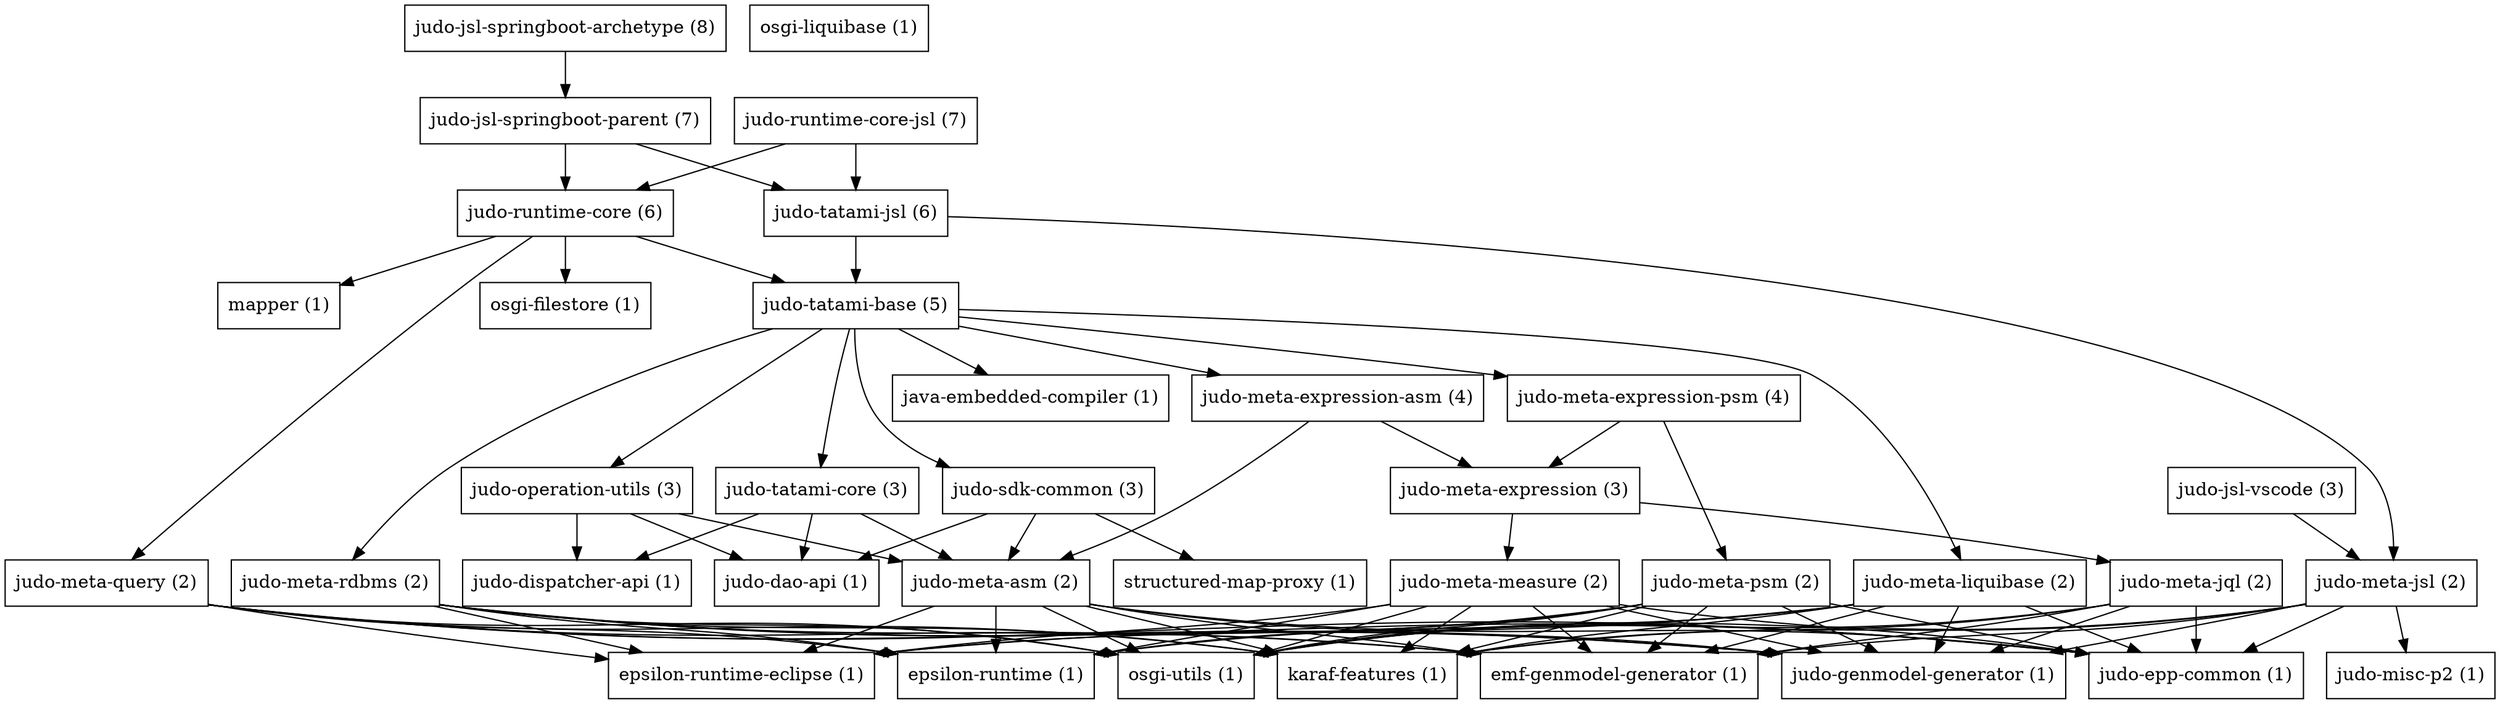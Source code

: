 strict digraph  {
"epsilon-runtime (1)" [label="epsilon-runtime (1)", shape=box];
"epsilon-runtime-eclipse (1)" [label="epsilon-runtime-eclipse (1)", shape=box];
"emf-genmodel-generator (1)" [label="emf-genmodel-generator (1)", shape=box];
"judo-genmodel-generator (1)" [label="judo-genmodel-generator (1)", shape=box];
"judo-epp-common (1)" [label="judo-epp-common (1)", shape=box];
"osgi-utils (1)" [label="osgi-utils (1)", shape=box];
"java-embedded-compiler (1)" [label="java-embedded-compiler (1)", shape=box];
"structured-map-proxy (1)" [label="structured-map-proxy (1)", shape=box];
"karaf-features (1)" [label="karaf-features (1)", shape=box];
"mapper (1)" [label="mapper (1)", shape=box];
"osgi-liquibase (1)" [label="osgi-liquibase (1)", shape=box];
"osgi-filestore (1)" [label="osgi-filestore (1)", shape=box];
"judo-misc-p2 (1)" [label="judo-misc-p2 (1)", shape=box];
"judo-dao-api (1)" [label="judo-dao-api (1)", shape=box];
"judo-dispatcher-api (1)" [label="judo-dispatcher-api (1)", shape=box];
"judo-jsl-vscode (3)" [label="judo-jsl-vscode (3)", shape=box];
"judo-meta-asm (2)" [label="judo-meta-asm (2)", shape=box];
"judo-meta-expression (3)" [label="judo-meta-expression (3)", shape=box];
"judo-meta-expression-asm (4)" [label="judo-meta-expression-asm (4)", shape=box];
"judo-meta-expression-psm (4)" [label="judo-meta-expression-psm (4)", shape=box];
"judo-meta-jql (2)" [label="judo-meta-jql (2)", shape=box];
"judo-meta-jsl (2)" [label="judo-meta-jsl (2)", shape=box];
"judo-meta-liquibase (2)" [label="judo-meta-liquibase (2)", shape=box];
"judo-meta-measure (2)" [label="judo-meta-measure (2)", shape=box];
"judo-meta-psm (2)" [label="judo-meta-psm (2)", shape=box];
"judo-meta-query (2)" [label="judo-meta-query (2)", shape=box];
"judo-meta-rdbms (2)" [label="judo-meta-rdbms (2)", shape=box];
"judo-operation-utils (3)" [label="judo-operation-utils (3)", shape=box];
"judo-runtime-core (6)" [label="judo-runtime-core (6)", shape=box];
"judo-runtime-core-jsl (7)" [label="judo-runtime-core-jsl (7)", shape=box];
"judo-sdk-common (3)" [label="judo-sdk-common (3)", shape=box];
"judo-tatami-base (5)" [label="judo-tatami-base (5)", shape=box];
"judo-tatami-core (3)" [label="judo-tatami-core (3)", shape=box];
"judo-tatami-jsl (6)" [label="judo-tatami-jsl (6)", shape=box];
"judo-jsl-springboot-parent (7)" [label="judo-jsl-springboot-parent (7)", shape=box];
"judo-jsl-springboot-archetype (8)" [label="judo-jsl-springboot-archetype (8)", shape=box];
"judo-jsl-vscode (3)" -> "judo-meta-jsl (2)";
"judo-meta-asm (2)" -> "emf-genmodel-generator (1)";
"judo-meta-asm (2)" -> "karaf-features (1)";
"judo-meta-asm (2)" -> "osgi-utils (1)";
"judo-meta-asm (2)" -> "judo-genmodel-generator (1)";
"judo-meta-asm (2)" -> "epsilon-runtime (1)";
"judo-meta-asm (2)" -> "judo-epp-common (1)";
"judo-meta-asm (2)" -> "epsilon-runtime-eclipse (1)";
"judo-meta-expression (3)" -> "judo-meta-measure (2)";
"judo-meta-expression (3)" -> "judo-meta-jql (2)";
"judo-meta-expression-asm (4)" -> "judo-meta-expression (3)";
"judo-meta-expression-asm (4)" -> "judo-meta-asm (2)";
"judo-meta-expression-psm (4)" -> "judo-meta-psm (2)";
"judo-meta-expression-psm (4)" -> "judo-meta-expression (3)";
"judo-meta-jql (2)" -> "emf-genmodel-generator (1)";
"judo-meta-jql (2)" -> "karaf-features (1)";
"judo-meta-jql (2)" -> "judo-genmodel-generator (1)";
"judo-meta-jql (2)" -> "judo-epp-common (1)";
"judo-meta-jql (2)" -> "osgi-utils (1)";
"judo-meta-jsl (2)" -> "emf-genmodel-generator (1)";
"judo-meta-jsl (2)" -> "karaf-features (1)";
"judo-meta-jsl (2)" -> "judo-misc-p2 (1)";
"judo-meta-jsl (2)" -> "judo-genmodel-generator (1)";
"judo-meta-jsl (2)" -> "judo-epp-common (1)";
"judo-meta-jsl (2)" -> "osgi-utils (1)";
"judo-meta-liquibase (2)" -> "emf-genmodel-generator (1)";
"judo-meta-liquibase (2)" -> "karaf-features (1)";
"judo-meta-liquibase (2)" -> "osgi-utils (1)";
"judo-meta-liquibase (2)" -> "judo-genmodel-generator (1)";
"judo-meta-liquibase (2)" -> "epsilon-runtime (1)";
"judo-meta-liquibase (2)" -> "judo-epp-common (1)";
"judo-meta-liquibase (2)" -> "epsilon-runtime-eclipse (1)";
"judo-meta-measure (2)" -> "emf-genmodel-generator (1)";
"judo-meta-measure (2)" -> "karaf-features (1)";
"judo-meta-measure (2)" -> "osgi-utils (1)";
"judo-meta-measure (2)" -> "judo-genmodel-generator (1)";
"judo-meta-measure (2)" -> "epsilon-runtime (1)";
"judo-meta-measure (2)" -> "judo-epp-common (1)";
"judo-meta-measure (2)" -> "epsilon-runtime-eclipse (1)";
"judo-meta-psm (2)" -> "emf-genmodel-generator (1)";
"judo-meta-psm (2)" -> "karaf-features (1)";
"judo-meta-psm (2)" -> "osgi-utils (1)";
"judo-meta-psm (2)" -> "judo-genmodel-generator (1)";
"judo-meta-psm (2)" -> "epsilon-runtime (1)";
"judo-meta-psm (2)" -> "judo-epp-common (1)";
"judo-meta-psm (2)" -> "epsilon-runtime-eclipse (1)";
"judo-meta-query (2)" -> "emf-genmodel-generator (1)";
"judo-meta-query (2)" -> "karaf-features (1)";
"judo-meta-query (2)" -> "osgi-utils (1)";
"judo-meta-query (2)" -> "judo-genmodel-generator (1)";
"judo-meta-query (2)" -> "epsilon-runtime (1)";
"judo-meta-query (2)" -> "judo-epp-common (1)";
"judo-meta-query (2)" -> "epsilon-runtime-eclipse (1)";
"judo-meta-rdbms (2)" -> "emf-genmodel-generator (1)";
"judo-meta-rdbms (2)" -> "karaf-features (1)";
"judo-meta-rdbms (2)" -> "osgi-utils (1)";
"judo-meta-rdbms (2)" -> "judo-genmodel-generator (1)";
"judo-meta-rdbms (2)" -> "epsilon-runtime (1)";
"judo-meta-rdbms (2)" -> "judo-epp-common (1)";
"judo-meta-rdbms (2)" -> "epsilon-runtime-eclipse (1)";
"judo-operation-utils (3)" -> "judo-dispatcher-api (1)";
"judo-operation-utils (3)" -> "judo-meta-asm (2)";
"judo-operation-utils (3)" -> "judo-dao-api (1)";
"judo-runtime-core (6)" -> "judo-tatami-base (5)";
"judo-runtime-core (6)" -> "mapper (1)";
"judo-runtime-core (6)" -> "judo-meta-query (2)";
"judo-runtime-core (6)" -> "osgi-filestore (1)";
"judo-runtime-core-jsl (7)" -> "judo-tatami-jsl (6)";
"judo-runtime-core-jsl (7)" -> "judo-runtime-core (6)";
"judo-sdk-common (3)" -> "judo-meta-asm (2)";
"judo-sdk-common (3)" -> "judo-dao-api (1)";
"judo-sdk-common (3)" -> "structured-map-proxy (1)";
"judo-tatami-base (5)" -> "judo-meta-liquibase (2)";
"judo-tatami-base (5)" -> "judo-tatami-core (3)";
"judo-tatami-base (5)" -> "judo-meta-rdbms (2)";
"judo-tatami-base (5)" -> "judo-sdk-common (3)";
"judo-tatami-base (5)" -> "java-embedded-compiler (1)";
"judo-tatami-base (5)" -> "judo-meta-expression-psm (4)";
"judo-tatami-base (5)" -> "judo-meta-expression-asm (4)";
"judo-tatami-base (5)" -> "judo-operation-utils (3)";
"judo-tatami-core (3)" -> "judo-dao-api (1)";
"judo-tatami-core (3)" -> "judo-dispatcher-api (1)";
"judo-tatami-core (3)" -> "judo-meta-asm (2)";
"judo-tatami-jsl (6)" -> "judo-tatami-base (5)";
"judo-tatami-jsl (6)" -> "judo-meta-jsl (2)";
"judo-jsl-springboot-parent (7)" -> "judo-tatami-jsl (6)";
"judo-jsl-springboot-parent (7)" -> "judo-runtime-core (6)";
"judo-jsl-springboot-archetype (8)" -> "judo-jsl-springboot-parent (7)";
}
